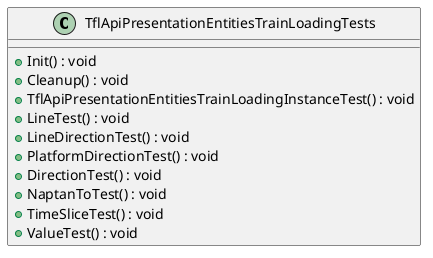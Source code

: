 @startuml
class TflApiPresentationEntitiesTrainLoadingTests {
    + Init() : void
    + Cleanup() : void
    + TflApiPresentationEntitiesTrainLoadingInstanceTest() : void
    + LineTest() : void
    + LineDirectionTest() : void
    + PlatformDirectionTest() : void
    + DirectionTest() : void
    + NaptanToTest() : void
    + TimeSliceTest() : void
    + ValueTest() : void
}
@enduml
